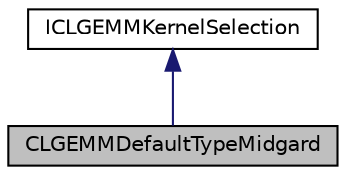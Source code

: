 digraph "CLGEMMDefaultTypeMidgard"
{
 // LATEX_PDF_SIZE
  edge [fontname="Helvetica",fontsize="10",labelfontname="Helvetica",labelfontsize="10"];
  node [fontname="Helvetica",fontsize="10",shape=record];
  Node1 [label="CLGEMMDefaultTypeMidgard",height=0.2,width=0.4,color="black", fillcolor="grey75", style="filled", fontcolor="black",tooltip="Midgard based OpenCL GEMMKernel selection."];
  Node2 -> Node1 [dir="back",color="midnightblue",fontsize="10",style="solid",fontname="Helvetica"];
  Node2 [label="ICLGEMMKernelSelection",height=0.2,width=0.4,color="black", fillcolor="white", style="filled",URL="$classarm__compute_1_1cl__gemm_1_1_i_c_l_g_e_m_m_kernel_selection.xhtml",tooltip="Basic interface for the GEMM kernel selection."];
}
